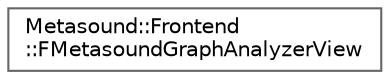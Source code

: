 digraph "Graphical Class Hierarchy"
{
 // INTERACTIVE_SVG=YES
 // LATEX_PDF_SIZE
  bgcolor="transparent";
  edge [fontname=Helvetica,fontsize=10,labelfontname=Helvetica,labelfontsize=10];
  node [fontname=Helvetica,fontsize=10,shape=box,height=0.2,width=0.4];
  rankdir="LR";
  Node0 [id="Node000000",label="Metasound::Frontend\l::FMetasoundGraphAnalyzerView",height=0.2,width=0.4,color="grey40", fillcolor="white", style="filled",URL="$d1/de8/classMetasound_1_1Frontend_1_1FMetasoundGraphAnalyzerView.html",tooltip=" "];
}
